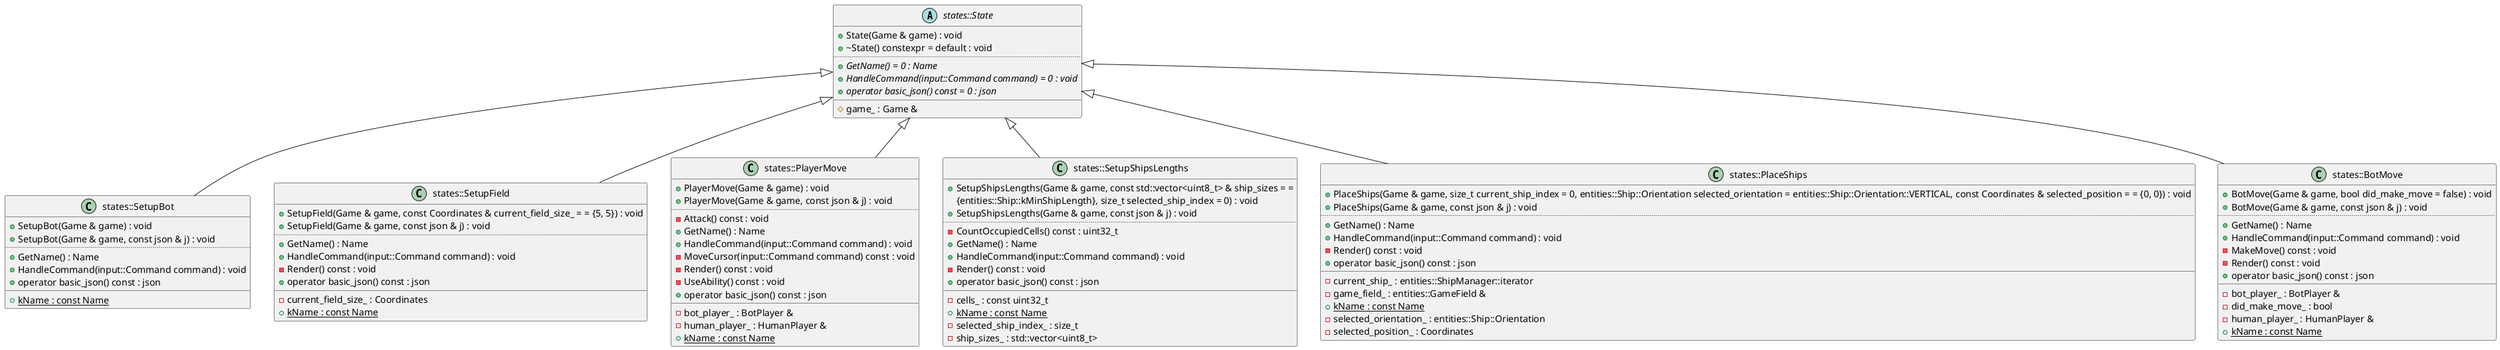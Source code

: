 @startuml
abstract "states::State" as C_0015764854148892732305
abstract C_0015764854148892732305 {
+State(Game & game) : void
+~State() constexpr = default : void
..
{abstract} +GetName() = 0 : Name
{abstract} +HandleCommand(input::Command command) = 0 : void
{abstract} +operator basic_json() const = 0 : json
__
#game_ : Game &
}
class "states::SetupBot" as C_0002674565606331333902
class C_0002674565606331333902 {
+SetupBot(Game & game) : void
+SetupBot(Game & game, const json & j) : void
..
+GetName() : Name
+HandleCommand(input::Command command) : void
+operator basic_json() const : json
__
{static} +kName : const Name
}
class "states::SetupField" as C_0011306398176730384307
class C_0011306398176730384307 {
+SetupField(Game & game, const Coordinates & current_field_size_ = = {5, 5}) : void
+SetupField(Game & game, const json & j) : void
..
+GetName() : Name
+HandleCommand(input::Command command) : void
-Render() const : void
+operator basic_json() const : json
__
-current_field_size_ : Coordinates
{static} +kName : const Name
}
class "states::PlayerMove" as C_0002747334072488156309
class C_0002747334072488156309 {
+PlayerMove(Game & game) : void
+PlayerMove(Game & game, const json & j) : void
..
-Attack() const : void
+GetName() : Name
+HandleCommand(input::Command command) : void
-MoveCursor(input::Command command) const : void
-Render() const : void
-UseAbility() const : void
+operator basic_json() const : json
__
-bot_player_ : BotPlayer &
-human_player_ : HumanPlayer &
{static} +kName : const Name
}
class "states::SetupShipsLengths" as C_0000928909357383305865
class C_0000928909357383305865 {
+SetupShipsLengths(Game & game, const std::vector<uint8_t> & ship_sizes = =
                                 {entities::Ship::kMinShipLength}, size_t selected_ship_index = 0) : void
+SetupShipsLengths(Game & game, const json & j) : void
..
-CountOccupiedCells() const : uint32_t
+GetName() : Name
+HandleCommand(input::Command command) : void
-Render() const : void
+operator basic_json() const : json
__
-cells_ : const uint32_t
{static} +kName : const Name
-selected_ship_index_ : size_t
-ship_sizes_ : std::vector<uint8_t>
}
class "states::PlaceShips" as C_0012036416191031271030
class C_0012036416191031271030 {
+PlaceShips(Game & game, size_t current_ship_index = 0, entities::Ship::Orientation selected_orientation = entities::Ship::Orientation::VERTICAL, const Coordinates & selected_position = = {0, 0}) : void
+PlaceShips(Game & game, const json & j) : void
..
+GetName() : Name
+HandleCommand(input::Command command) : void
-Render() const : void
+operator basic_json() const : json
__
-current_ship_ : entities::ShipManager::iterator
-game_field_ : entities::GameField &
{static} +kName : const Name
-selected_orientation_ : entities::Ship::Orientation
-selected_position_ : Coordinates
}
class "states::BotMove" as C_0008011199469677950671
class C_0008011199469677950671 {
+BotMove(Game & game, bool did_make_move = false) : void
+BotMove(Game & game, const json & j) : void
..
+GetName() : Name
+HandleCommand(input::Command command) : void
-MakeMove() const : void
-Render() const : void
+operator basic_json() const : json
__
-bot_player_ : BotPlayer &
-did_make_move_ : bool
-human_player_ : HumanPlayer &
{static} +kName : const Name
}
C_0015764854148892732305 <|-- C_0002674565606331333902

C_0015764854148892732305 <|-- C_0011306398176730384307

C_0015764854148892732305 <|-- C_0002747334072488156309

C_0015764854148892732305 <|-- C_0000928909357383305865

C_0015764854148892732305 <|-- C_0012036416191031271030

C_0015764854148892732305 <|-- C_0008011199469677950671


'Generated with clang-uml, version 972dbea
'LLVM version Ubuntu clang version 19.1.1 (1ubuntu1)
@enduml
